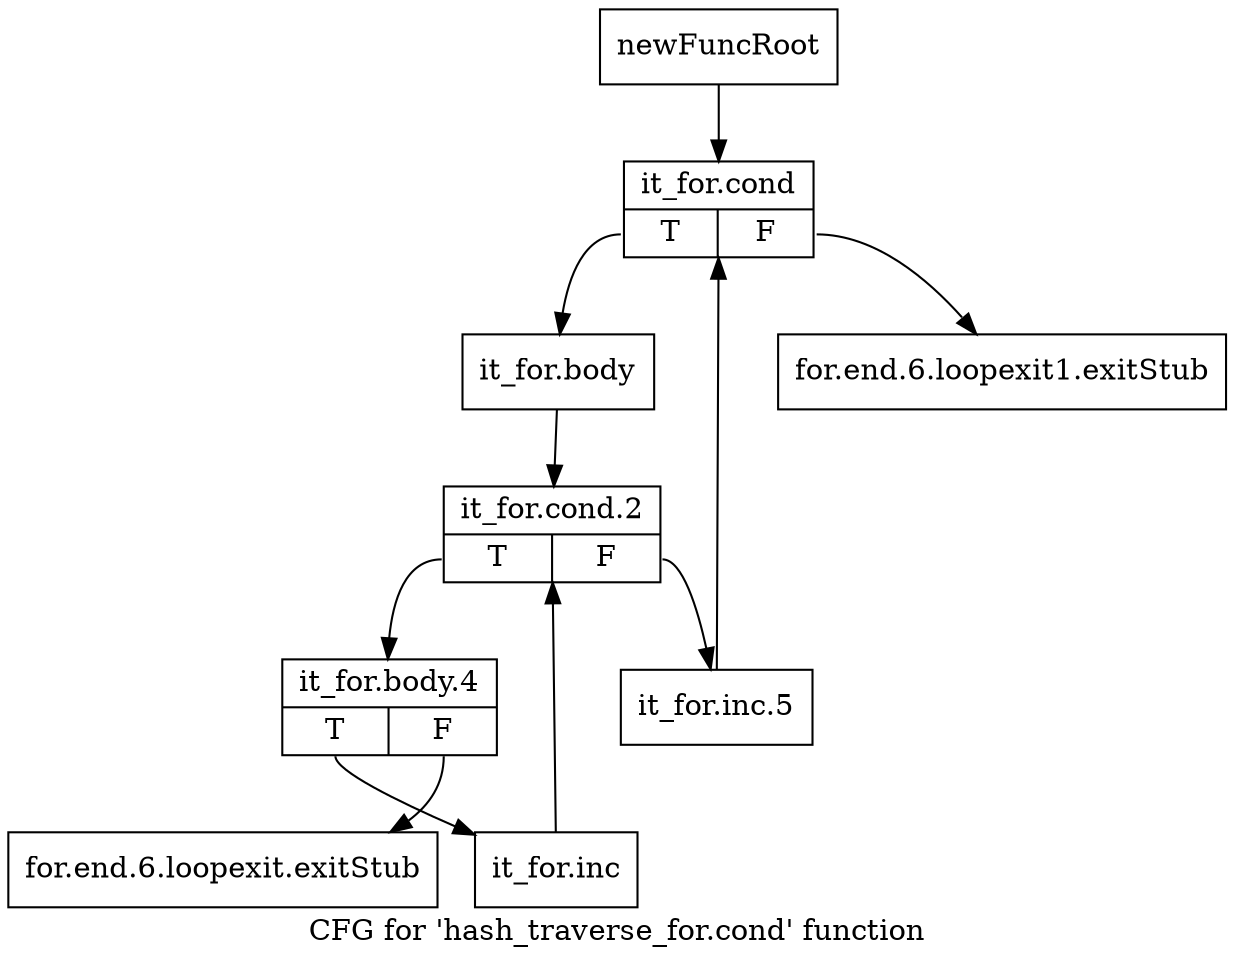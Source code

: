 digraph "CFG for 'hash_traverse_for.cond' function" {
	label="CFG for 'hash_traverse_for.cond' function";

	Node0xb2c5e90 [shape=record,label="{newFuncRoot}"];
	Node0xb2c5e90 -> Node0xb2c5f80;
	Node0xb2c5ee0 [shape=record,label="{for.end.6.loopexit1.exitStub}"];
	Node0xb2c5f30 [shape=record,label="{for.end.6.loopexit.exitStub}"];
	Node0xb2c5f80 [shape=record,label="{it_for.cond|{<s0>T|<s1>F}}"];
	Node0xb2c5f80:s0 -> Node0xb2c5fd0;
	Node0xb2c5f80:s1 -> Node0xb2c5ee0;
	Node0xb2c5fd0 [shape=record,label="{it_for.body}"];
	Node0xb2c5fd0 -> Node0xb2c6020;
	Node0xb2c6020 [shape=record,label="{it_for.cond.2|{<s0>T|<s1>F}}"];
	Node0xb2c6020:s0 -> Node0xb2c60c0;
	Node0xb2c6020:s1 -> Node0xb2c6070;
	Node0xb2c6070 [shape=record,label="{it_for.inc.5}"];
	Node0xb2c6070 -> Node0xb2c5f80;
	Node0xb2c60c0 [shape=record,label="{it_for.body.4|{<s0>T|<s1>F}}"];
	Node0xb2c60c0:s0 -> Node0xb2c6110;
	Node0xb2c60c0:s1 -> Node0xb2c5f30;
	Node0xb2c6110 [shape=record,label="{it_for.inc}"];
	Node0xb2c6110 -> Node0xb2c6020;
}

